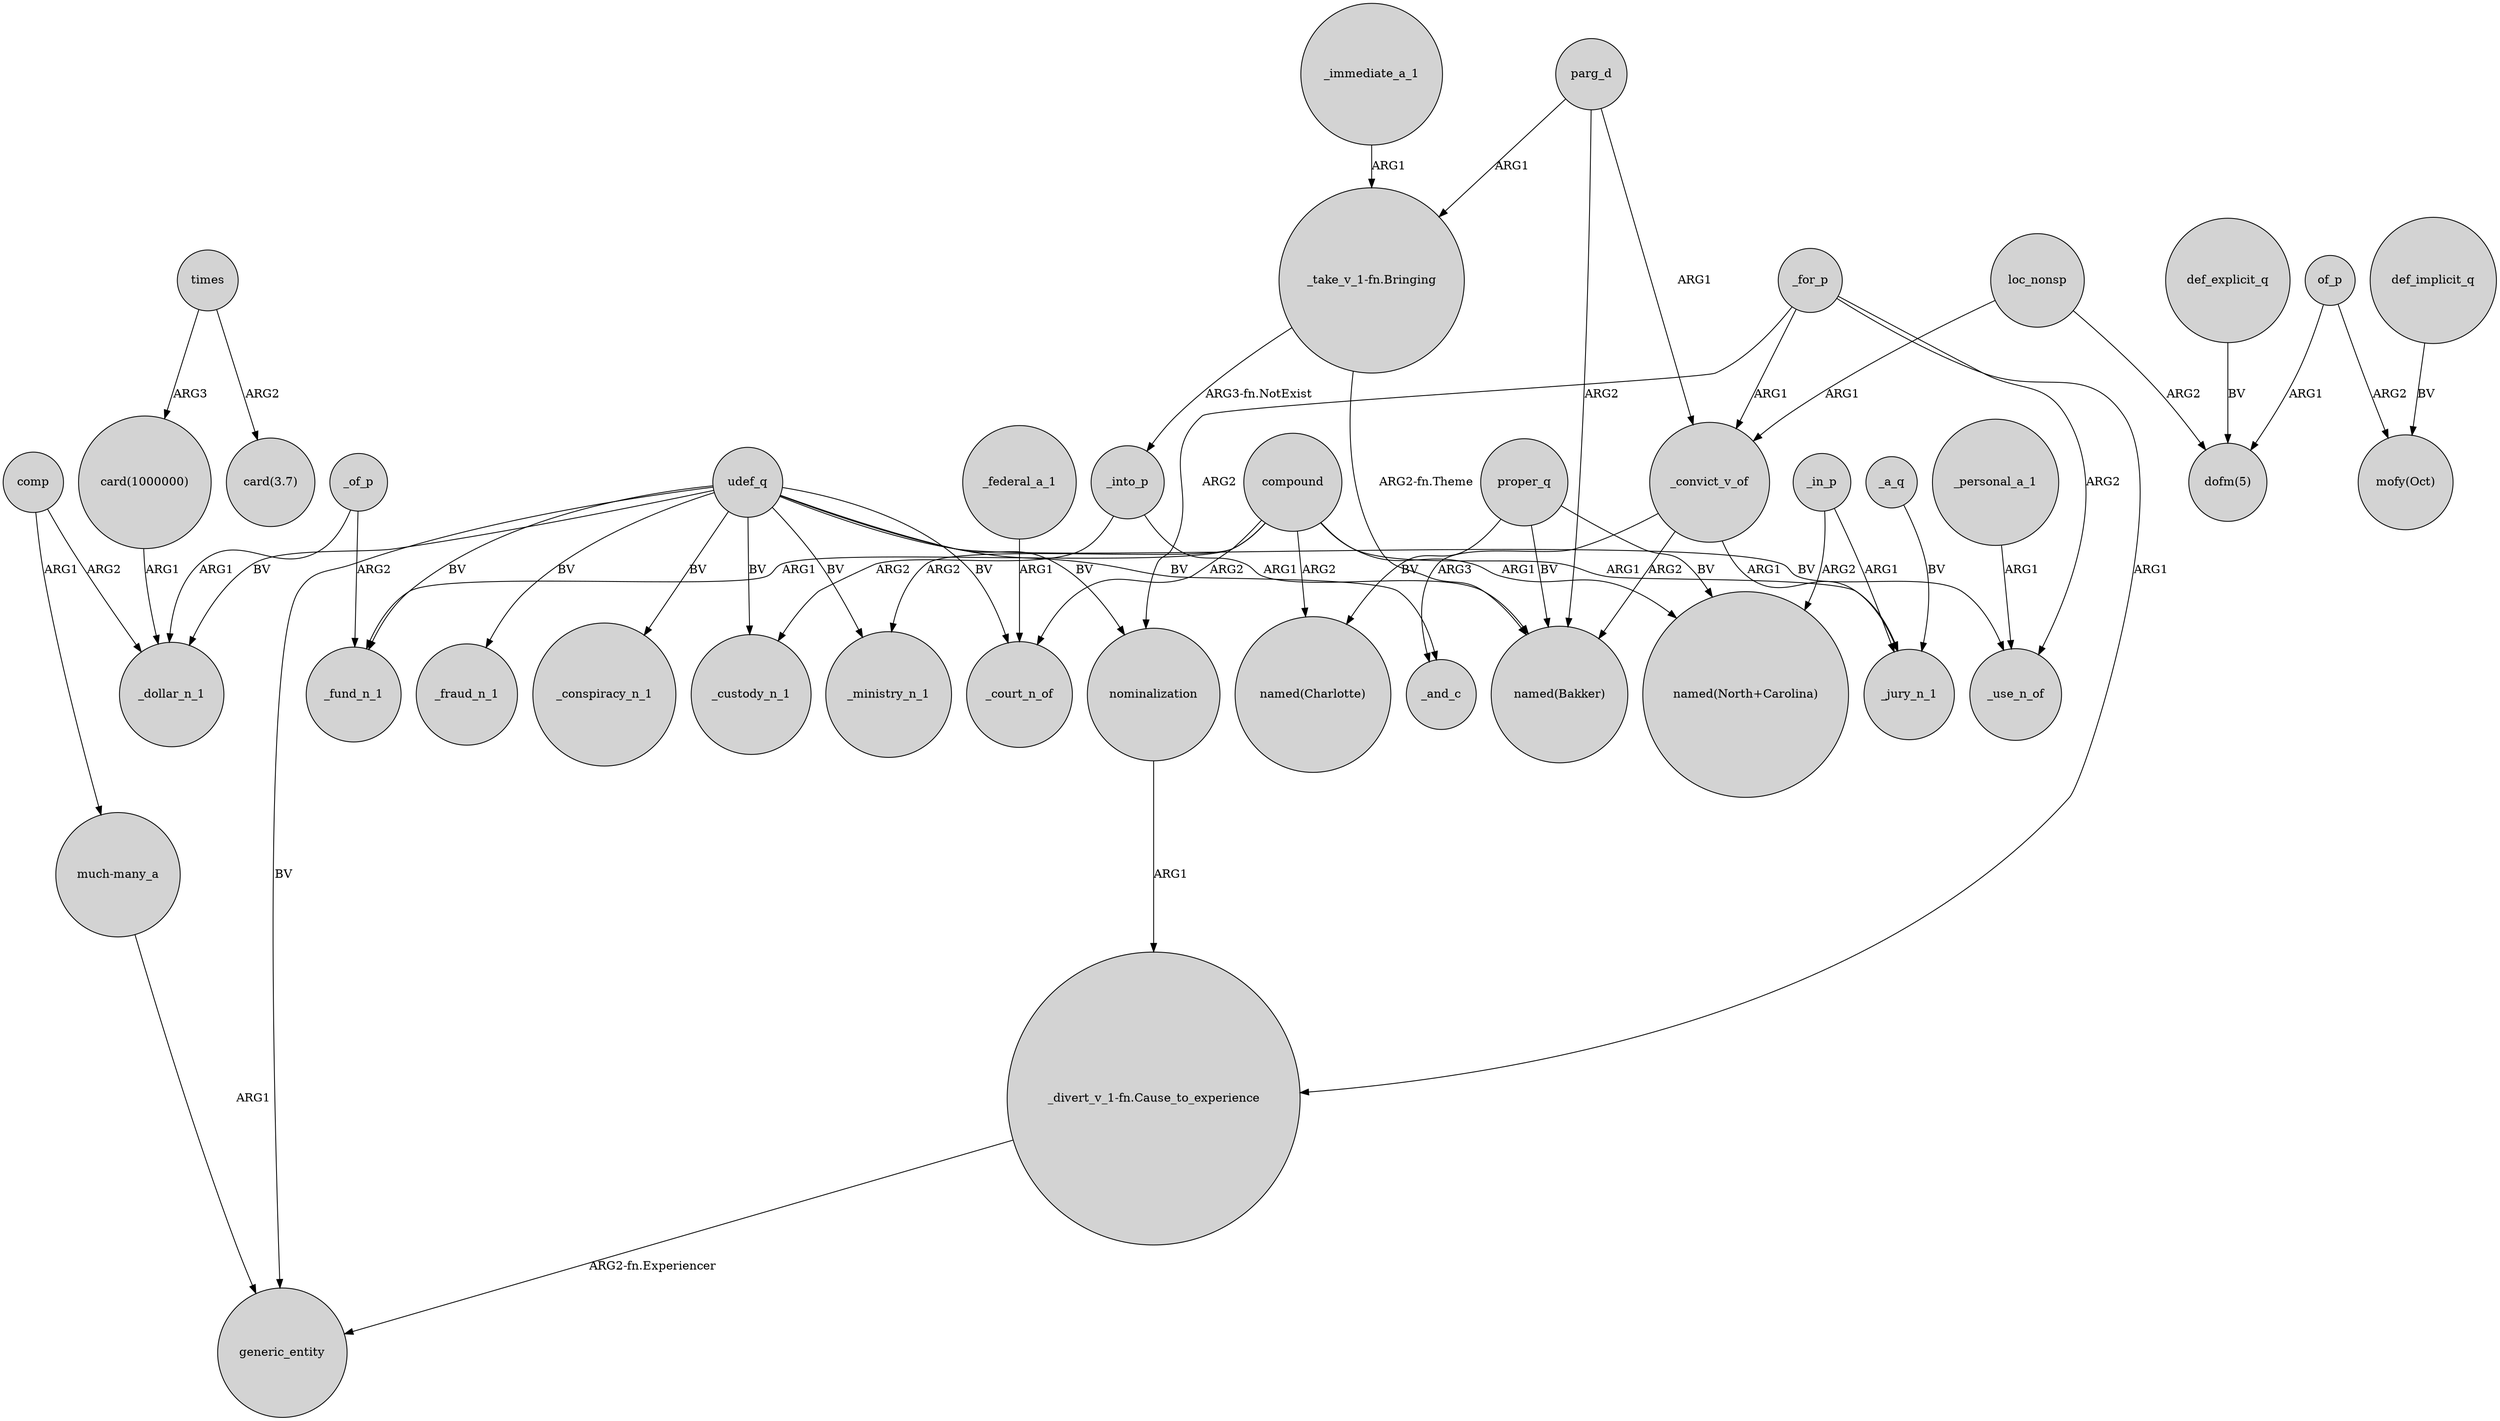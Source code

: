 digraph {
	node [shape=circle style=filled]
	_into_p -> "named(Bakker)" [label=ARG1]
	loc_nonsp -> _convict_v_of [label=ARG1]
	loc_nonsp -> "dofm(5)" [label=ARG2]
	parg_d -> "_take_v_1-fn.Bringing" [label=ARG1]
	"card(1000000)" -> _dollar_n_1 [label=ARG1]
	_immediate_a_1 -> "_take_v_1-fn.Bringing" [label=ARG1]
	"_divert_v_1-fn.Cause_to_experience" -> generic_entity [label="ARG2-fn.Experiencer"]
	udef_q -> generic_entity [label=BV]
	def_implicit_q -> "mofy(Oct)" [label=BV]
	_convict_v_of -> _and_c [label=ARG3]
	"much-many_a" -> generic_entity [label=ARG1]
	compound -> _ministry_n_1 [label=ARG2]
	udef_q -> _use_n_of [label=BV]
	_of_p -> _dollar_n_1 [label=ARG1]
	def_explicit_q -> "dofm(5)" [label=BV]
	udef_q -> _ministry_n_1 [label=BV]
	udef_q -> _court_n_of [label=BV]
	_in_p -> _jury_n_1 [label=ARG1]
	_in_p -> "named(North+Carolina)" [label=ARG2]
	_for_p -> nominalization [label=ARG2]
	_for_p -> _use_n_of [label=ARG2]
	proper_q -> "named(Bakker)" [label=BV]
	of_p -> "mofy(Oct)" [label=ARG2]
	"_take_v_1-fn.Bringing" -> "named(Bakker)" [label="ARG2-fn.Theme"]
	"_take_v_1-fn.Bringing" -> _into_p [label="ARG3-fn.NotExist"]
	_for_p -> _convict_v_of [label=ARG1]
	proper_q -> "named(North+Carolina)" [label=BV]
	udef_q -> _fraud_n_1 [label=BV]
	parg_d -> _convict_v_of [label=ARG1]
	_into_p -> _custody_n_1 [label=ARG2]
	_personal_a_1 -> _use_n_of [label=ARG1]
	_of_p -> _fund_n_1 [label=ARG2]
	parg_d -> "named(Bakker)" [label=ARG2]
	comp -> "much-many_a" [label=ARG1]
	compound -> _fund_n_1 [label=ARG1]
	times -> "card(1000000)" [label=ARG3]
	compound -> _court_n_of [label=ARG2]
	_for_p -> "_divert_v_1-fn.Cause_to_experience" [label=ARG1]
	udef_q -> _conspiracy_n_1 [label=BV]
	udef_q -> nominalization [label=BV]
	udef_q -> _fund_n_1 [label=BV]
	_a_q -> _jury_n_1 [label=BV]
	comp -> _dollar_n_1 [label=ARG2]
	_federal_a_1 -> _court_n_of [label=ARG1]
	compound -> "named(Charlotte)" [label=ARG2]
	proper_q -> "named(Charlotte)" [label=BV]
	of_p -> "dofm(5)" [label=ARG1]
	udef_q -> _and_c [label=BV]
	_convict_v_of -> _jury_n_1 [label=ARG1]
	nominalization -> "_divert_v_1-fn.Cause_to_experience" [label=ARG1]
	udef_q -> _custody_n_1 [label=BV]
	_convict_v_of -> "named(Bakker)" [label=ARG2]
	times -> "card(3.7)" [label=ARG2]
	compound -> _jury_n_1 [label=ARG1]
	udef_q -> _dollar_n_1 [label=BV]
	compound -> "named(North+Carolina)" [label=ARG1]
}
